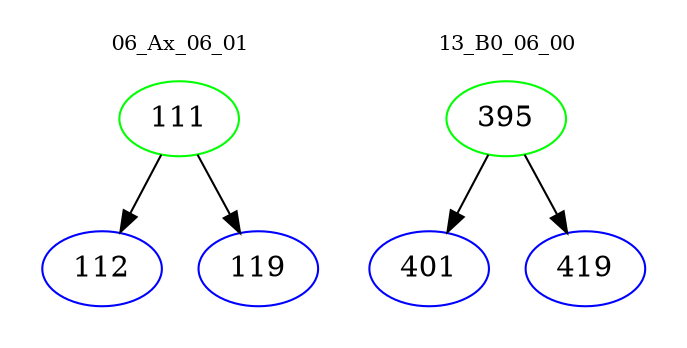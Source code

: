 digraph{
subgraph cluster_0 {
color = white
label = "06_Ax_06_01";
fontsize=10;
T0_111 [label="111", color="green"]
T0_111 -> T0_112 [color="black"]
T0_112 [label="112", color="blue"]
T0_111 -> T0_119 [color="black"]
T0_119 [label="119", color="blue"]
}
subgraph cluster_1 {
color = white
label = "13_B0_06_00";
fontsize=10;
T1_395 [label="395", color="green"]
T1_395 -> T1_401 [color="black"]
T1_401 [label="401", color="blue"]
T1_395 -> T1_419 [color="black"]
T1_419 [label="419", color="blue"]
}
}
